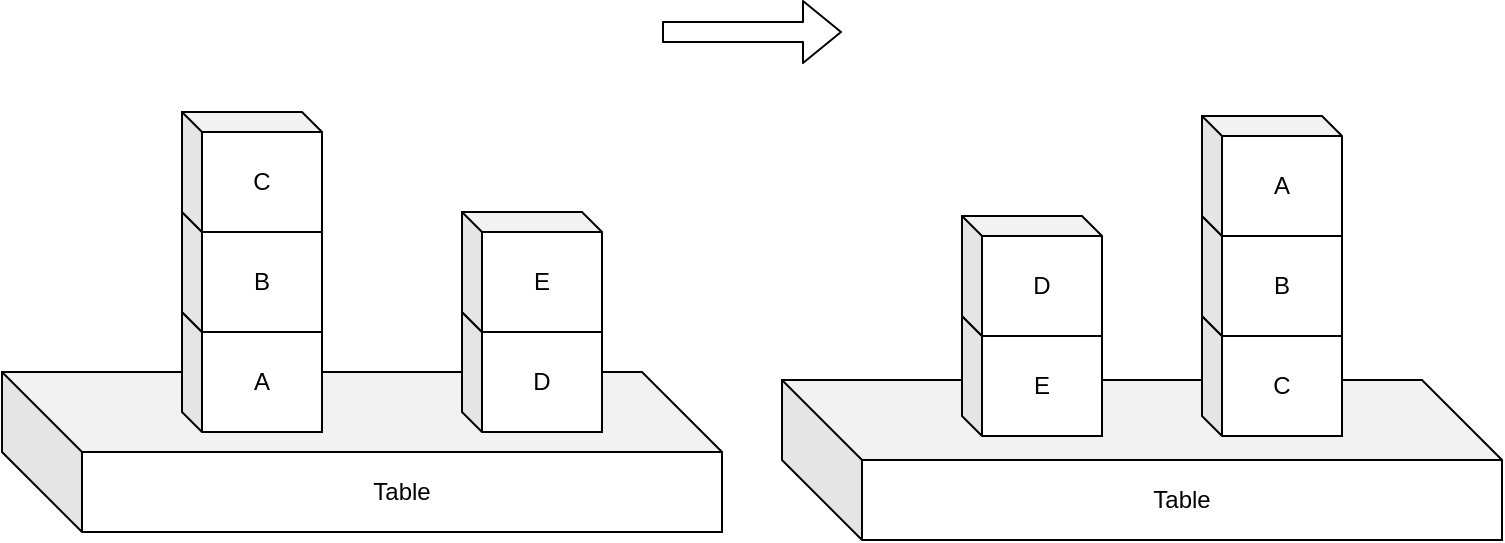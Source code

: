 <mxfile version="14.9.8" type="github">
  <diagram id="zT5wlvQUA5geFUYwrWhU" name="Page-1">
    <mxGraphModel dx="1355" dy="793" grid="1" gridSize="10" guides="1" tooltips="1" connect="1" arrows="1" fold="1" page="1" pageScale="1" pageWidth="850" pageHeight="1100" math="0" shadow="0">
      <root>
        <mxCell id="0" />
        <mxCell id="1" parent="0" />
        <mxCell id="uS2QSH3lE92eHrh-Fmmo-21" value="Table" style="shape=cube;whiteSpace=wrap;html=1;boundedLbl=1;backgroundOutline=1;darkOpacity=0.05;darkOpacity2=0.1;size=40;" parent="1" vertex="1">
          <mxGeometry x="460" y="314" width="360" height="80" as="geometry" />
        </mxCell>
        <mxCell id="uS2QSH3lE92eHrh-Fmmo-20" value="Table" style="shape=cube;whiteSpace=wrap;html=1;boundedLbl=1;backgroundOutline=1;darkOpacity=0.05;darkOpacity2=0.1;size=40;" parent="1" vertex="1">
          <mxGeometry x="70" y="310" width="360" height="80" as="geometry" />
        </mxCell>
        <mxCell id="uS2QSH3lE92eHrh-Fmmo-11" value="C" style="shape=cube;whiteSpace=wrap;html=1;boundedLbl=1;backgroundOutline=1;darkOpacity=0.05;darkOpacity2=0.1;size=10;" parent="1" vertex="1">
          <mxGeometry x="670" y="282" width="70" height="60" as="geometry" />
        </mxCell>
        <mxCell id="uS2QSH3lE92eHrh-Fmmo-10" value="B" style="shape=cube;whiteSpace=wrap;html=1;boundedLbl=1;backgroundOutline=1;darkOpacity=0.05;darkOpacity2=0.1;size=10;" parent="1" vertex="1">
          <mxGeometry x="670" y="232" width="70" height="60" as="geometry" />
        </mxCell>
        <mxCell id="uS2QSH3lE92eHrh-Fmmo-1" value="A" style="shape=cube;whiteSpace=wrap;html=1;boundedLbl=1;backgroundOutline=1;darkOpacity=0.05;darkOpacity2=0.1;size=10;" parent="1" vertex="1">
          <mxGeometry x="160" y="280" width="70" height="60" as="geometry" />
        </mxCell>
        <mxCell id="uS2QSH3lE92eHrh-Fmmo-4" value="B" style="shape=cube;whiteSpace=wrap;html=1;boundedLbl=1;backgroundOutline=1;darkOpacity=0.05;darkOpacity2=0.1;size=10;" parent="1" vertex="1">
          <mxGeometry x="160" y="230" width="70" height="60" as="geometry" />
        </mxCell>
        <mxCell id="uS2QSH3lE92eHrh-Fmmo-5" value="C" style="shape=cube;whiteSpace=wrap;html=1;boundedLbl=1;backgroundOutline=1;darkOpacity=0.05;darkOpacity2=0.1;size=10;" parent="1" vertex="1">
          <mxGeometry x="160" y="180" width="70" height="60" as="geometry" />
        </mxCell>
        <mxCell id="uS2QSH3lE92eHrh-Fmmo-6" value="D" style="shape=cube;whiteSpace=wrap;html=1;boundedLbl=1;backgroundOutline=1;darkOpacity=0.05;darkOpacity2=0.1;size=10;" parent="1" vertex="1">
          <mxGeometry x="300" y="280" width="70" height="60" as="geometry" />
        </mxCell>
        <mxCell id="uS2QSH3lE92eHrh-Fmmo-7" value="E" style="shape=cube;whiteSpace=wrap;html=1;boundedLbl=1;backgroundOutline=1;darkOpacity=0.05;darkOpacity2=0.1;size=10;" parent="1" vertex="1">
          <mxGeometry x="300" y="230" width="70" height="60" as="geometry" />
        </mxCell>
        <mxCell id="uS2QSH3lE92eHrh-Fmmo-8" value="" style="shape=flexArrow;endArrow=classic;html=1;" parent="1" edge="1">
          <mxGeometry width="50" height="50" relative="1" as="geometry">
            <mxPoint x="400" y="140" as="sourcePoint" />
            <mxPoint x="490" y="140" as="targetPoint" />
          </mxGeometry>
        </mxCell>
        <mxCell id="uS2QSH3lE92eHrh-Fmmo-9" value="A" style="shape=cube;whiteSpace=wrap;html=1;boundedLbl=1;backgroundOutline=1;darkOpacity=0.05;darkOpacity2=0.1;size=10;" parent="1" vertex="1">
          <mxGeometry x="670" y="182" width="70" height="60" as="geometry" />
        </mxCell>
        <mxCell id="uS2QSH3lE92eHrh-Fmmo-12" value="E" style="shape=cube;whiteSpace=wrap;html=1;boundedLbl=1;backgroundOutline=1;darkOpacity=0.05;darkOpacity2=0.1;size=10;" parent="1" vertex="1">
          <mxGeometry x="550" y="282" width="70" height="60" as="geometry" />
        </mxCell>
        <mxCell id="uS2QSH3lE92eHrh-Fmmo-13" value="D" style="shape=cube;whiteSpace=wrap;html=1;boundedLbl=1;backgroundOutline=1;darkOpacity=0.05;darkOpacity2=0.1;size=10;" parent="1" vertex="1">
          <mxGeometry x="550" y="232" width="70" height="60" as="geometry" />
        </mxCell>
      </root>
    </mxGraphModel>
  </diagram>
</mxfile>
